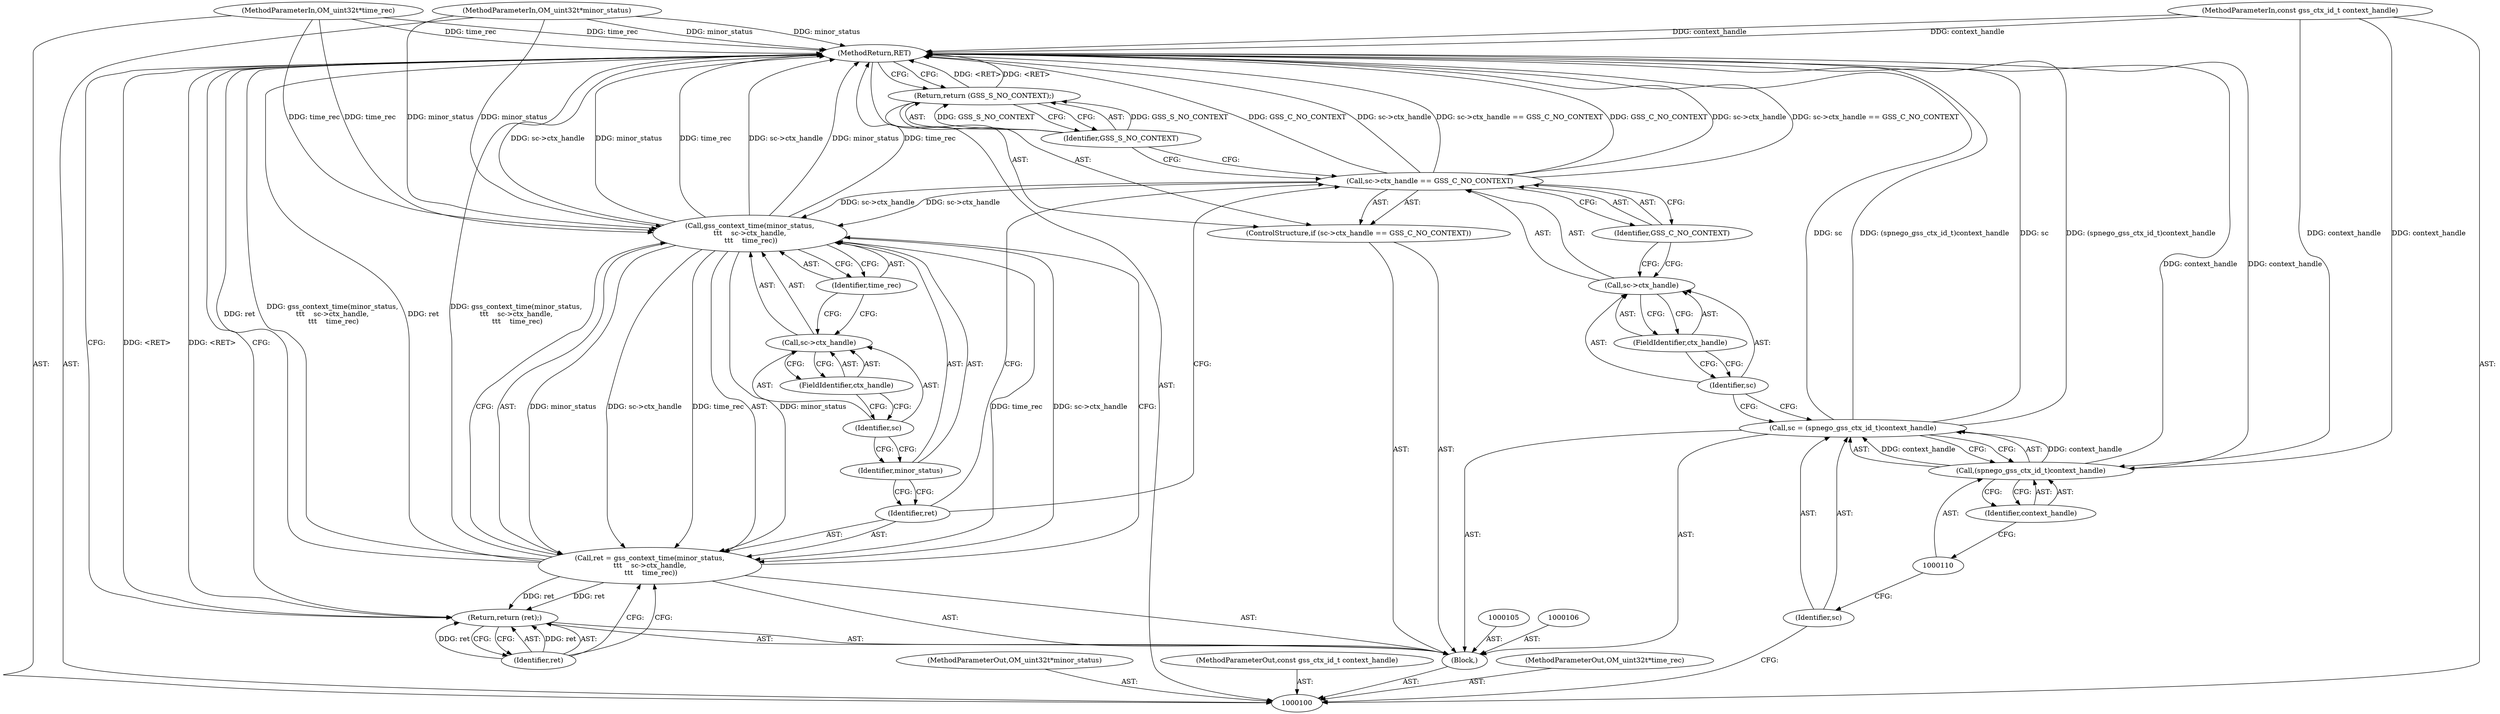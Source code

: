 digraph "0_krb5_b51b33f2bc5d1497ddf5bd107f791c101695000d_5" {
"1000130" [label="(MethodReturn,RET)"];
"1000119" [label="(Identifier,GSS_S_NO_CONTEXT)"];
"1000118" [label="(Return,return (GSS_S_NO_CONTEXT);)"];
"1000120" [label="(Call,ret = gss_context_time(minor_status,\n\t\t\t    sc->ctx_handle,\n \t\t\t    time_rec))"];
"1000121" [label="(Identifier,ret)"];
"1000123" [label="(Identifier,minor_status)"];
"1000122" [label="(Call,gss_context_time(minor_status,\n\t\t\t    sc->ctx_handle,\n \t\t\t    time_rec))"];
"1000126" [label="(FieldIdentifier,ctx_handle)"];
"1000124" [label="(Call,sc->ctx_handle)"];
"1000125" [label="(Identifier,sc)"];
"1000127" [label="(Identifier,time_rec)"];
"1000129" [label="(Identifier,ret)"];
"1000128" [label="(Return,return (ret);)"];
"1000101" [label="(MethodParameterIn,OM_uint32\t*minor_status)"];
"1000165" [label="(MethodParameterOut,OM_uint32\t*minor_status)"];
"1000102" [label="(MethodParameterIn,const gss_ctx_id_t context_handle)"];
"1000166" [label="(MethodParameterOut,const gss_ctx_id_t context_handle)"];
"1000103" [label="(MethodParameterIn,OM_uint32\t*time_rec)"];
"1000167" [label="(MethodParameterOut,OM_uint32\t*time_rec)"];
"1000104" [label="(Block,)"];
"1000107" [label="(Call,sc = (spnego_gss_ctx_id_t)context_handle)"];
"1000108" [label="(Identifier,sc)"];
"1000109" [label="(Call,(spnego_gss_ctx_id_t)context_handle)"];
"1000111" [label="(Identifier,context_handle)"];
"1000112" [label="(ControlStructure,if (sc->ctx_handle == GSS_C_NO_CONTEXT))"];
"1000117" [label="(Identifier,GSS_C_NO_CONTEXT)"];
"1000113" [label="(Call,sc->ctx_handle == GSS_C_NO_CONTEXT)"];
"1000114" [label="(Call,sc->ctx_handle)"];
"1000115" [label="(Identifier,sc)"];
"1000116" [label="(FieldIdentifier,ctx_handle)"];
"1000130" -> "1000100"  [label="AST: "];
"1000130" -> "1000118"  [label="CFG: "];
"1000130" -> "1000128"  [label="CFG: "];
"1000118" -> "1000130"  [label="DDG: <RET>"];
"1000113" -> "1000130"  [label="DDG: GSS_C_NO_CONTEXT"];
"1000113" -> "1000130"  [label="DDG: sc->ctx_handle"];
"1000113" -> "1000130"  [label="DDG: sc->ctx_handle == GSS_C_NO_CONTEXT"];
"1000107" -> "1000130"  [label="DDG: sc"];
"1000107" -> "1000130"  [label="DDG: (spnego_gss_ctx_id_t)context_handle"];
"1000122" -> "1000130"  [label="DDG: minor_status"];
"1000122" -> "1000130"  [label="DDG: time_rec"];
"1000122" -> "1000130"  [label="DDG: sc->ctx_handle"];
"1000103" -> "1000130"  [label="DDG: time_rec"];
"1000120" -> "1000130"  [label="DDG: ret"];
"1000120" -> "1000130"  [label="DDG: gss_context_time(minor_status,\n\t\t\t    sc->ctx_handle,\n \t\t\t    time_rec)"];
"1000102" -> "1000130"  [label="DDG: context_handle"];
"1000109" -> "1000130"  [label="DDG: context_handle"];
"1000101" -> "1000130"  [label="DDG: minor_status"];
"1000128" -> "1000130"  [label="DDG: <RET>"];
"1000119" -> "1000118"  [label="AST: "];
"1000119" -> "1000113"  [label="CFG: "];
"1000118" -> "1000119"  [label="CFG: "];
"1000119" -> "1000118"  [label="DDG: GSS_S_NO_CONTEXT"];
"1000118" -> "1000112"  [label="AST: "];
"1000118" -> "1000119"  [label="CFG: "];
"1000119" -> "1000118"  [label="AST: "];
"1000130" -> "1000118"  [label="CFG: "];
"1000118" -> "1000130"  [label="DDG: <RET>"];
"1000119" -> "1000118"  [label="DDG: GSS_S_NO_CONTEXT"];
"1000120" -> "1000104"  [label="AST: "];
"1000120" -> "1000122"  [label="CFG: "];
"1000121" -> "1000120"  [label="AST: "];
"1000122" -> "1000120"  [label="AST: "];
"1000129" -> "1000120"  [label="CFG: "];
"1000120" -> "1000130"  [label="DDG: ret"];
"1000120" -> "1000130"  [label="DDG: gss_context_time(minor_status,\n\t\t\t    sc->ctx_handle,\n \t\t\t    time_rec)"];
"1000122" -> "1000120"  [label="DDG: minor_status"];
"1000122" -> "1000120"  [label="DDG: sc->ctx_handle"];
"1000122" -> "1000120"  [label="DDG: time_rec"];
"1000120" -> "1000128"  [label="DDG: ret"];
"1000121" -> "1000120"  [label="AST: "];
"1000121" -> "1000113"  [label="CFG: "];
"1000123" -> "1000121"  [label="CFG: "];
"1000123" -> "1000122"  [label="AST: "];
"1000123" -> "1000121"  [label="CFG: "];
"1000125" -> "1000123"  [label="CFG: "];
"1000122" -> "1000120"  [label="AST: "];
"1000122" -> "1000127"  [label="CFG: "];
"1000123" -> "1000122"  [label="AST: "];
"1000124" -> "1000122"  [label="AST: "];
"1000127" -> "1000122"  [label="AST: "];
"1000120" -> "1000122"  [label="CFG: "];
"1000122" -> "1000130"  [label="DDG: minor_status"];
"1000122" -> "1000130"  [label="DDG: time_rec"];
"1000122" -> "1000130"  [label="DDG: sc->ctx_handle"];
"1000122" -> "1000120"  [label="DDG: minor_status"];
"1000122" -> "1000120"  [label="DDG: sc->ctx_handle"];
"1000122" -> "1000120"  [label="DDG: time_rec"];
"1000101" -> "1000122"  [label="DDG: minor_status"];
"1000113" -> "1000122"  [label="DDG: sc->ctx_handle"];
"1000103" -> "1000122"  [label="DDG: time_rec"];
"1000126" -> "1000124"  [label="AST: "];
"1000126" -> "1000125"  [label="CFG: "];
"1000124" -> "1000126"  [label="CFG: "];
"1000124" -> "1000122"  [label="AST: "];
"1000124" -> "1000126"  [label="CFG: "];
"1000125" -> "1000124"  [label="AST: "];
"1000126" -> "1000124"  [label="AST: "];
"1000127" -> "1000124"  [label="CFG: "];
"1000125" -> "1000124"  [label="AST: "];
"1000125" -> "1000123"  [label="CFG: "];
"1000126" -> "1000125"  [label="CFG: "];
"1000127" -> "1000122"  [label="AST: "];
"1000127" -> "1000124"  [label="CFG: "];
"1000122" -> "1000127"  [label="CFG: "];
"1000129" -> "1000128"  [label="AST: "];
"1000129" -> "1000120"  [label="CFG: "];
"1000128" -> "1000129"  [label="CFG: "];
"1000129" -> "1000128"  [label="DDG: ret"];
"1000128" -> "1000104"  [label="AST: "];
"1000128" -> "1000129"  [label="CFG: "];
"1000129" -> "1000128"  [label="AST: "];
"1000130" -> "1000128"  [label="CFG: "];
"1000128" -> "1000130"  [label="DDG: <RET>"];
"1000129" -> "1000128"  [label="DDG: ret"];
"1000120" -> "1000128"  [label="DDG: ret"];
"1000101" -> "1000100"  [label="AST: "];
"1000101" -> "1000130"  [label="DDG: minor_status"];
"1000101" -> "1000122"  [label="DDG: minor_status"];
"1000165" -> "1000100"  [label="AST: "];
"1000102" -> "1000100"  [label="AST: "];
"1000102" -> "1000130"  [label="DDG: context_handle"];
"1000102" -> "1000109"  [label="DDG: context_handle"];
"1000166" -> "1000100"  [label="AST: "];
"1000103" -> "1000100"  [label="AST: "];
"1000103" -> "1000130"  [label="DDG: time_rec"];
"1000103" -> "1000122"  [label="DDG: time_rec"];
"1000167" -> "1000100"  [label="AST: "];
"1000104" -> "1000100"  [label="AST: "];
"1000105" -> "1000104"  [label="AST: "];
"1000106" -> "1000104"  [label="AST: "];
"1000107" -> "1000104"  [label="AST: "];
"1000112" -> "1000104"  [label="AST: "];
"1000120" -> "1000104"  [label="AST: "];
"1000128" -> "1000104"  [label="AST: "];
"1000107" -> "1000104"  [label="AST: "];
"1000107" -> "1000109"  [label="CFG: "];
"1000108" -> "1000107"  [label="AST: "];
"1000109" -> "1000107"  [label="AST: "];
"1000115" -> "1000107"  [label="CFG: "];
"1000107" -> "1000130"  [label="DDG: sc"];
"1000107" -> "1000130"  [label="DDG: (spnego_gss_ctx_id_t)context_handle"];
"1000109" -> "1000107"  [label="DDG: context_handle"];
"1000108" -> "1000107"  [label="AST: "];
"1000108" -> "1000100"  [label="CFG: "];
"1000110" -> "1000108"  [label="CFG: "];
"1000109" -> "1000107"  [label="AST: "];
"1000109" -> "1000111"  [label="CFG: "];
"1000110" -> "1000109"  [label="AST: "];
"1000111" -> "1000109"  [label="AST: "];
"1000107" -> "1000109"  [label="CFG: "];
"1000109" -> "1000130"  [label="DDG: context_handle"];
"1000109" -> "1000107"  [label="DDG: context_handle"];
"1000102" -> "1000109"  [label="DDG: context_handle"];
"1000111" -> "1000109"  [label="AST: "];
"1000111" -> "1000110"  [label="CFG: "];
"1000109" -> "1000111"  [label="CFG: "];
"1000112" -> "1000104"  [label="AST: "];
"1000113" -> "1000112"  [label="AST: "];
"1000118" -> "1000112"  [label="AST: "];
"1000117" -> "1000113"  [label="AST: "];
"1000117" -> "1000114"  [label="CFG: "];
"1000113" -> "1000117"  [label="CFG: "];
"1000113" -> "1000112"  [label="AST: "];
"1000113" -> "1000117"  [label="CFG: "];
"1000114" -> "1000113"  [label="AST: "];
"1000117" -> "1000113"  [label="AST: "];
"1000119" -> "1000113"  [label="CFG: "];
"1000121" -> "1000113"  [label="CFG: "];
"1000113" -> "1000130"  [label="DDG: GSS_C_NO_CONTEXT"];
"1000113" -> "1000130"  [label="DDG: sc->ctx_handle"];
"1000113" -> "1000130"  [label="DDG: sc->ctx_handle == GSS_C_NO_CONTEXT"];
"1000113" -> "1000122"  [label="DDG: sc->ctx_handle"];
"1000114" -> "1000113"  [label="AST: "];
"1000114" -> "1000116"  [label="CFG: "];
"1000115" -> "1000114"  [label="AST: "];
"1000116" -> "1000114"  [label="AST: "];
"1000117" -> "1000114"  [label="CFG: "];
"1000115" -> "1000114"  [label="AST: "];
"1000115" -> "1000107"  [label="CFG: "];
"1000116" -> "1000115"  [label="CFG: "];
"1000116" -> "1000114"  [label="AST: "];
"1000116" -> "1000115"  [label="CFG: "];
"1000114" -> "1000116"  [label="CFG: "];
}
